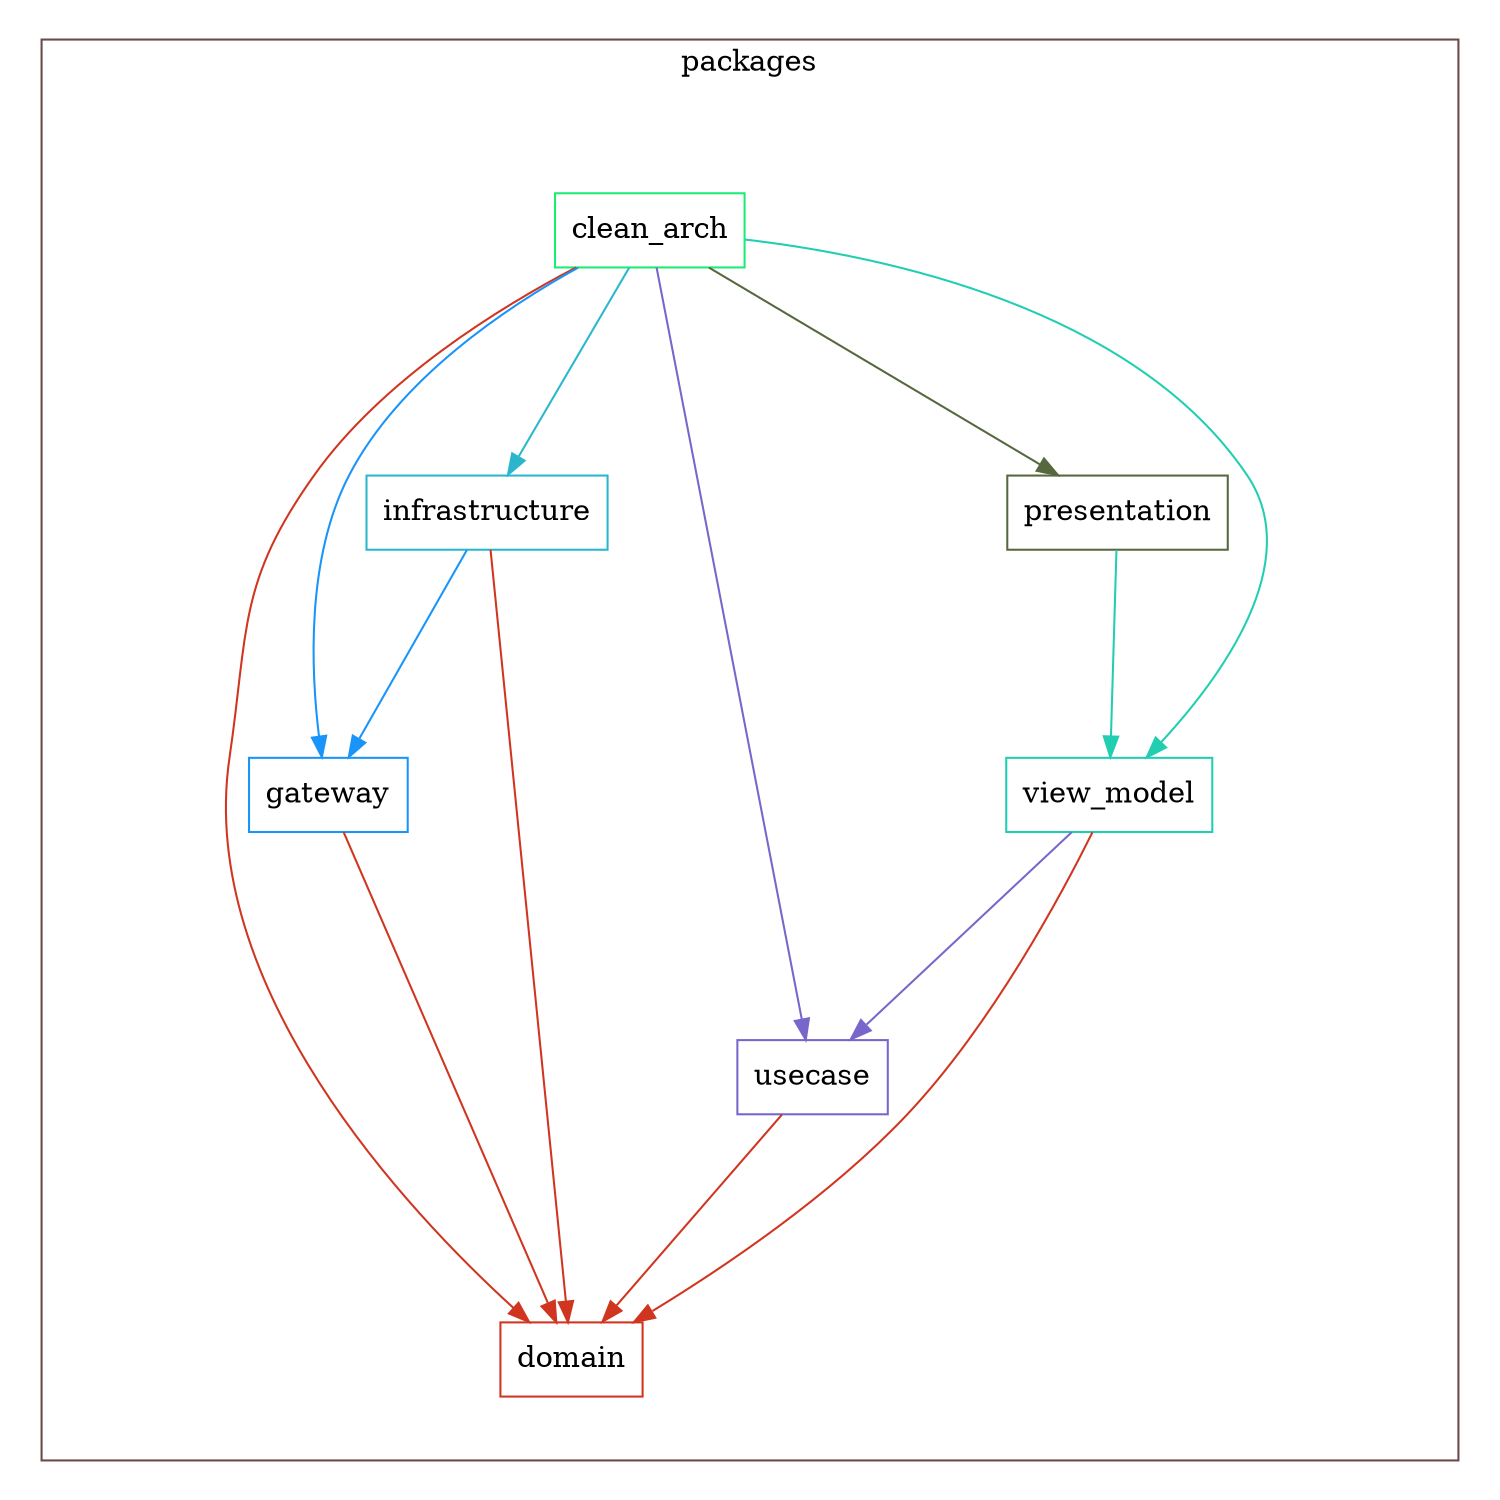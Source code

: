 digraph packages {
  size="10"; ratio=fill;
  clean_arch [shape="box"; color="#1ceb74"];
  domain [shape="box"; color="#d0351f"];
  gateway [shape="box"; color="#1994f9"];
  infrastructure [shape="box"; color="#2ab7ce"];
  presentation [shape="box"; color="#56683d"];
  usecase [shape="box"; color="#7866ca"];
  view_model [shape="box"; color="#22ceb2"];
  clean_arch -> domain [style="filled"; color="#d0351f"];
  clean_arch -> usecase [style="filled"; color="#7866ca"];
  clean_arch -> gateway [style="filled"; color="#1994f9"];
  clean_arch -> infrastructure [style="filled"; color="#2ab7ce"];
  clean_arch -> view_model [style="filled"; color="#22ceb2"];
  clean_arch -> presentation [style="filled"; color="#56683d"];
  gateway -> domain [style="filled"; color="#d0351f"];
  infrastructure -> gateway [style="filled"; color="#1994f9"];
  infrastructure -> domain [style="filled"; color="#d0351f"];
  presentation -> view_model [style="filled"; color="#22ceb2"];
  usecase -> domain [style="filled"; color="#d0351f"];
  view_model -> domain [style="filled"; color="#d0351f"];
  view_model -> usecase [style="filled"; color="#7866ca"];
  subgraph "cluster packages" {
    label="packages";
    color="#6b4949";
    clean_arch;
    domain;
    gateway;
    infrastructure;
    presentation;
    usecase;
    view_model;
  }
}
